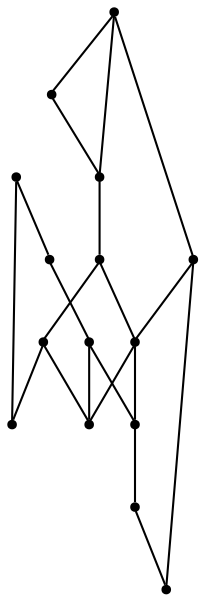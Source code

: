 graph {
  node [shape=point,comment="{\"directed\":false,\"doi\":\"10.1007/978-3-662-45803-7_33\",\"figure\":\"2 (3)\"}"]

  v0 [pos="1539.4109194161322,769.8447272054235"]
  v1 [pos="1458.2523260108076,729.1567125745268"]
  v2 [pos="1420.8587544921752,732.950508370526"]
  v3 [pos="1425.4954285851913,754.5659843373902"]
  v4 [pos="1422.401513060256,776.1855314466244"]
  v5 [pos="1383.6944844367306,690.8200371086753"]
  v6 [pos="1368.5294120292615,679.0305176980893"]
  v7 [pos="1402.6581735362438,710.9055268836318"]
  v8 [pos="1414.679321831079,796.262878936841"]
  v9 [pos="1392.0380291868528,824.9819894464761"]
  v10 [pos="1372.3279014729912,843.6125547169709"]
  v11 [pos="1350.7039591052253,669.0045662728871"]
  v12 [pos="1350.7039591052255,854.422455494787"]
  v13 [pos="1335.2607218817038,727.5196044490094"]
  v14 [pos="1335.2607218817038,797.8770868865272"]

  v12 -- v14 [id="-2",pos="1350.7039591052255,854.422455494787 1345.5283883992254,841.1113466234312 1345.5283883992254,841.1113466234312 1345.5283883992254,841.1113466234312 1342.9478571939428,831.6158592169646 1338.6949022578974,815.9586192213626 1335.2607218817038,797.8770868865272"]
  v11 -- v13 [id="-3",pos="1350.7039591052253,669.0045662728871 1343.7187901151049,688.4063585760897 1343.7187901151049,688.4063585760897 1343.7187901151049,688.4063585760897 1341.670252039683,697.4162005669857 1338.4609350222688,711.5342347763238 1335.2607218817038,727.5196044490094"]
  v12 -- v0 [id="-4",pos="1350.7039591052255,854.422455494787 1374.6284237554335,855.9316406936482 1374.6284237554335,855.9316406936482 1374.6284237554335,855.9316406936482 1393.245997438815,852.8592004363247 1430.4812720538928,846.7143199216778 1460.848955121683,832.6194525325068 1491.216638189473,818.5203867777667 1514.7169842066053,796.4713341485025 1526.462894396627,785.448907016655 1539.4109194161322,769.8447272054235 1539.4109194161322,769.8447272054235 1539.4109194161322,769.8447272054235"]
  v6 -- v11 [id="-5",pos="1368.5294120292615,679.0305176980893 1350.7039591052253,669.0045662728871 1350.7039591052253,669.0045662728871 1350.7039591052253,669.0045662728871"]
  v4 -- v0 [id="-8",pos="1422.401513060256,776.1855314466244 1434.2756895515502,771.8960104554837 1434.2756895515502,771.8960104554837 1434.2756895515502,771.8960104554837 1440.9638609750343,769.3654774145607 1454.3400765736876,764.3045385559136 1471.8736218636775,763.4040527529597 1489.4070399053528,762.4993685844369 1511.0976603900497,765.7511299408369 1521.9430342565556,767.3769788132371 1539.4109194161322,769.8447272054235 1539.4109194161322,769.8447272054235 1539.4109194161322,769.8447272054235"]
  v0 -- v11 [id="-10",pos="1539.4109194161322,769.8447272054235 1524.8367881823822,753.1027903249895 1524.8367881823822,753.1027903249895 1524.8367881823822,753.1027903249895 1511.460445335414,739.3664379107724 1484.7078868897925,711.8978678363077 1454.5235686435633,694.9098176772901 1424.335178451262,677.9217675182726 1390.7150284583527,671.4183720286717 1373.9071803074064,668.1624759183023 1357.0950057137584,664.9107781735019 1373.9071803074064,668.1624759183023 1373.9071803074064,668.1624759183023 1350.7039591052253,669.0045662728871 1350.7039591052253,669.0045662728871 1350.7039591052253,669.0045662728871"]
  v13 -- v14 [id="-12",pos="1335.2607218817038,727.5196044490094 1334.3477058633475,739.9482539408912 1333.0790462605519,753.4209380957002 1333.2362011939636,766.6556232745611 1333.363634428955,777.3835760085844 1334.4274258529308,787.9556672878466 1335.2607218817038,797.8770868865272"]
  v10 -- v12 [id="-14",pos="1372.3279014729912,843.6125547169709 1368.8978242333658,845.6626598192419 1366.164832307541,847.8489365671961 1363.9667964554328,849.6074390799248 1350.7039591052255,854.422455494787 1350.7039591052255,854.422455494787 1350.7039591052255,854.422455494787"]
  v10 -- v9 [id="-15",pos="1372.3279014729912,843.6125547169709 1378.0473224719062,838.1548726522526 1385.413478290422,831.8850113503677 1392.0380291868528,824.9819894464761"]
  v9 -- v8 [id="-18",pos="1392.0380291868528,824.9819894464761 1396.1150066289124,821.5619800229108 1399.7854224554908,817.7639347066585 1403.007470160244,814.0054262778899 1408.0601435486997,808.1135727495339 1412.0102748315408,802.3188764911822 1414.679321831079,796.262878936841"]
  v8 -- v4 [id="-23",pos="1414.679321831079,796.262878936841 1419.3525048924866,788.5707344533778 1422.0255048194822,780.5948539371946 1422.401513060256,776.1855314466244"]
  v7 -- v2 [id="-24",pos="1402.6581735362438,710.9055268836318 1407.539651317539,715.3059484321903 1411.681815315425,720.0874639749976 1414.9368724201415,724.7295360820019 1416.9921974543206,727.6606573204483 1418.6938349536615,730.5361827728194 1420.8587544921752,732.950508370526"]
  v7 -- v5 [id="-25",pos="1402.6581735362438,710.9055268836318 1396.6169014917577,704.0479659826818 1389.439717021869,697.6457082199115 1383.6944844367306,690.8200371086753"]
  v6 -- v1 [id="-26",pos="1368.5294120292615,679.0305176980893 1382.8093451593,678.0800331779045 1382.8093451593,678.0800331779045 1382.8093451593,678.0800331779045 1391.1278219914157,679.8351408205507 1407.7649029039617,683.3494908598126 1421.3579496309565,691.0826894031368 1434.9469244118789,698.8117531924914 1445.4919922555646,710.7596654859084 1450.7666893987584,716.7378199981858 1458.2523260108076,729.1567125745268 1458.2523260108076,729.1567125745268 1458.2523260108076,729.1567125745268"]
  v4 -- v3 [id="-27",pos="1422.401513060256,776.1855314466244 1425.0110282807123,766.5490390662158 1425.801281729153,760.6704397746093 1425.4954285851913,754.5659843373902"]
  v5 -- v6 [id="-28",pos="1383.6944844367306,690.8200371086753 1376.0328315608522,686.3749747722806 1369.795843833415,681.4943526213101 1368.5294120292615,679.0305176980893"]
  v3 -- v2 [id="-29",pos="1425.4954285851913,754.5659843373902 1425.2844492629038,747.7998044121709 1423.7398681431016,740.7562103446821 1420.8587544921752,732.950508370526"]
  v3 -- v1 [id="-9",pos="1425.4954285851913,754.5659843373902 1458.2523260108076,729.1567125745268 1458.2523260108076,729.1567125745268 1458.2523260108076,729.1567125745268"]
  v0 -- v1 [id="-16",pos="1539.4109194161322,769.8447272054235 1458.2523260108076,729.1567125745268 1458.2523260108076,729.1567125745268 1458.2523260108076,729.1567125745268"]
  v10 -- v8 [id="-17",pos="1372.3279014729912,843.6125547169709 1386.9123398202364,843.0163868061709 1386.9123398202364,843.0163868061709 1386.9123398202364,843.0163868061709 1394.4094287806133,839.6187640520475 1409.4076786474393,832.8277169093697 1416.4377662926681,825.211245651184 1423.4678539378967,817.5989091469678 1422.5296521132136,809.1611485272438 1422.0626507980655,804.9423000231815 1414.679321831079,796.262878936841 1414.679321831079,796.262878936841 1414.679321831079,796.262878936841"]
}